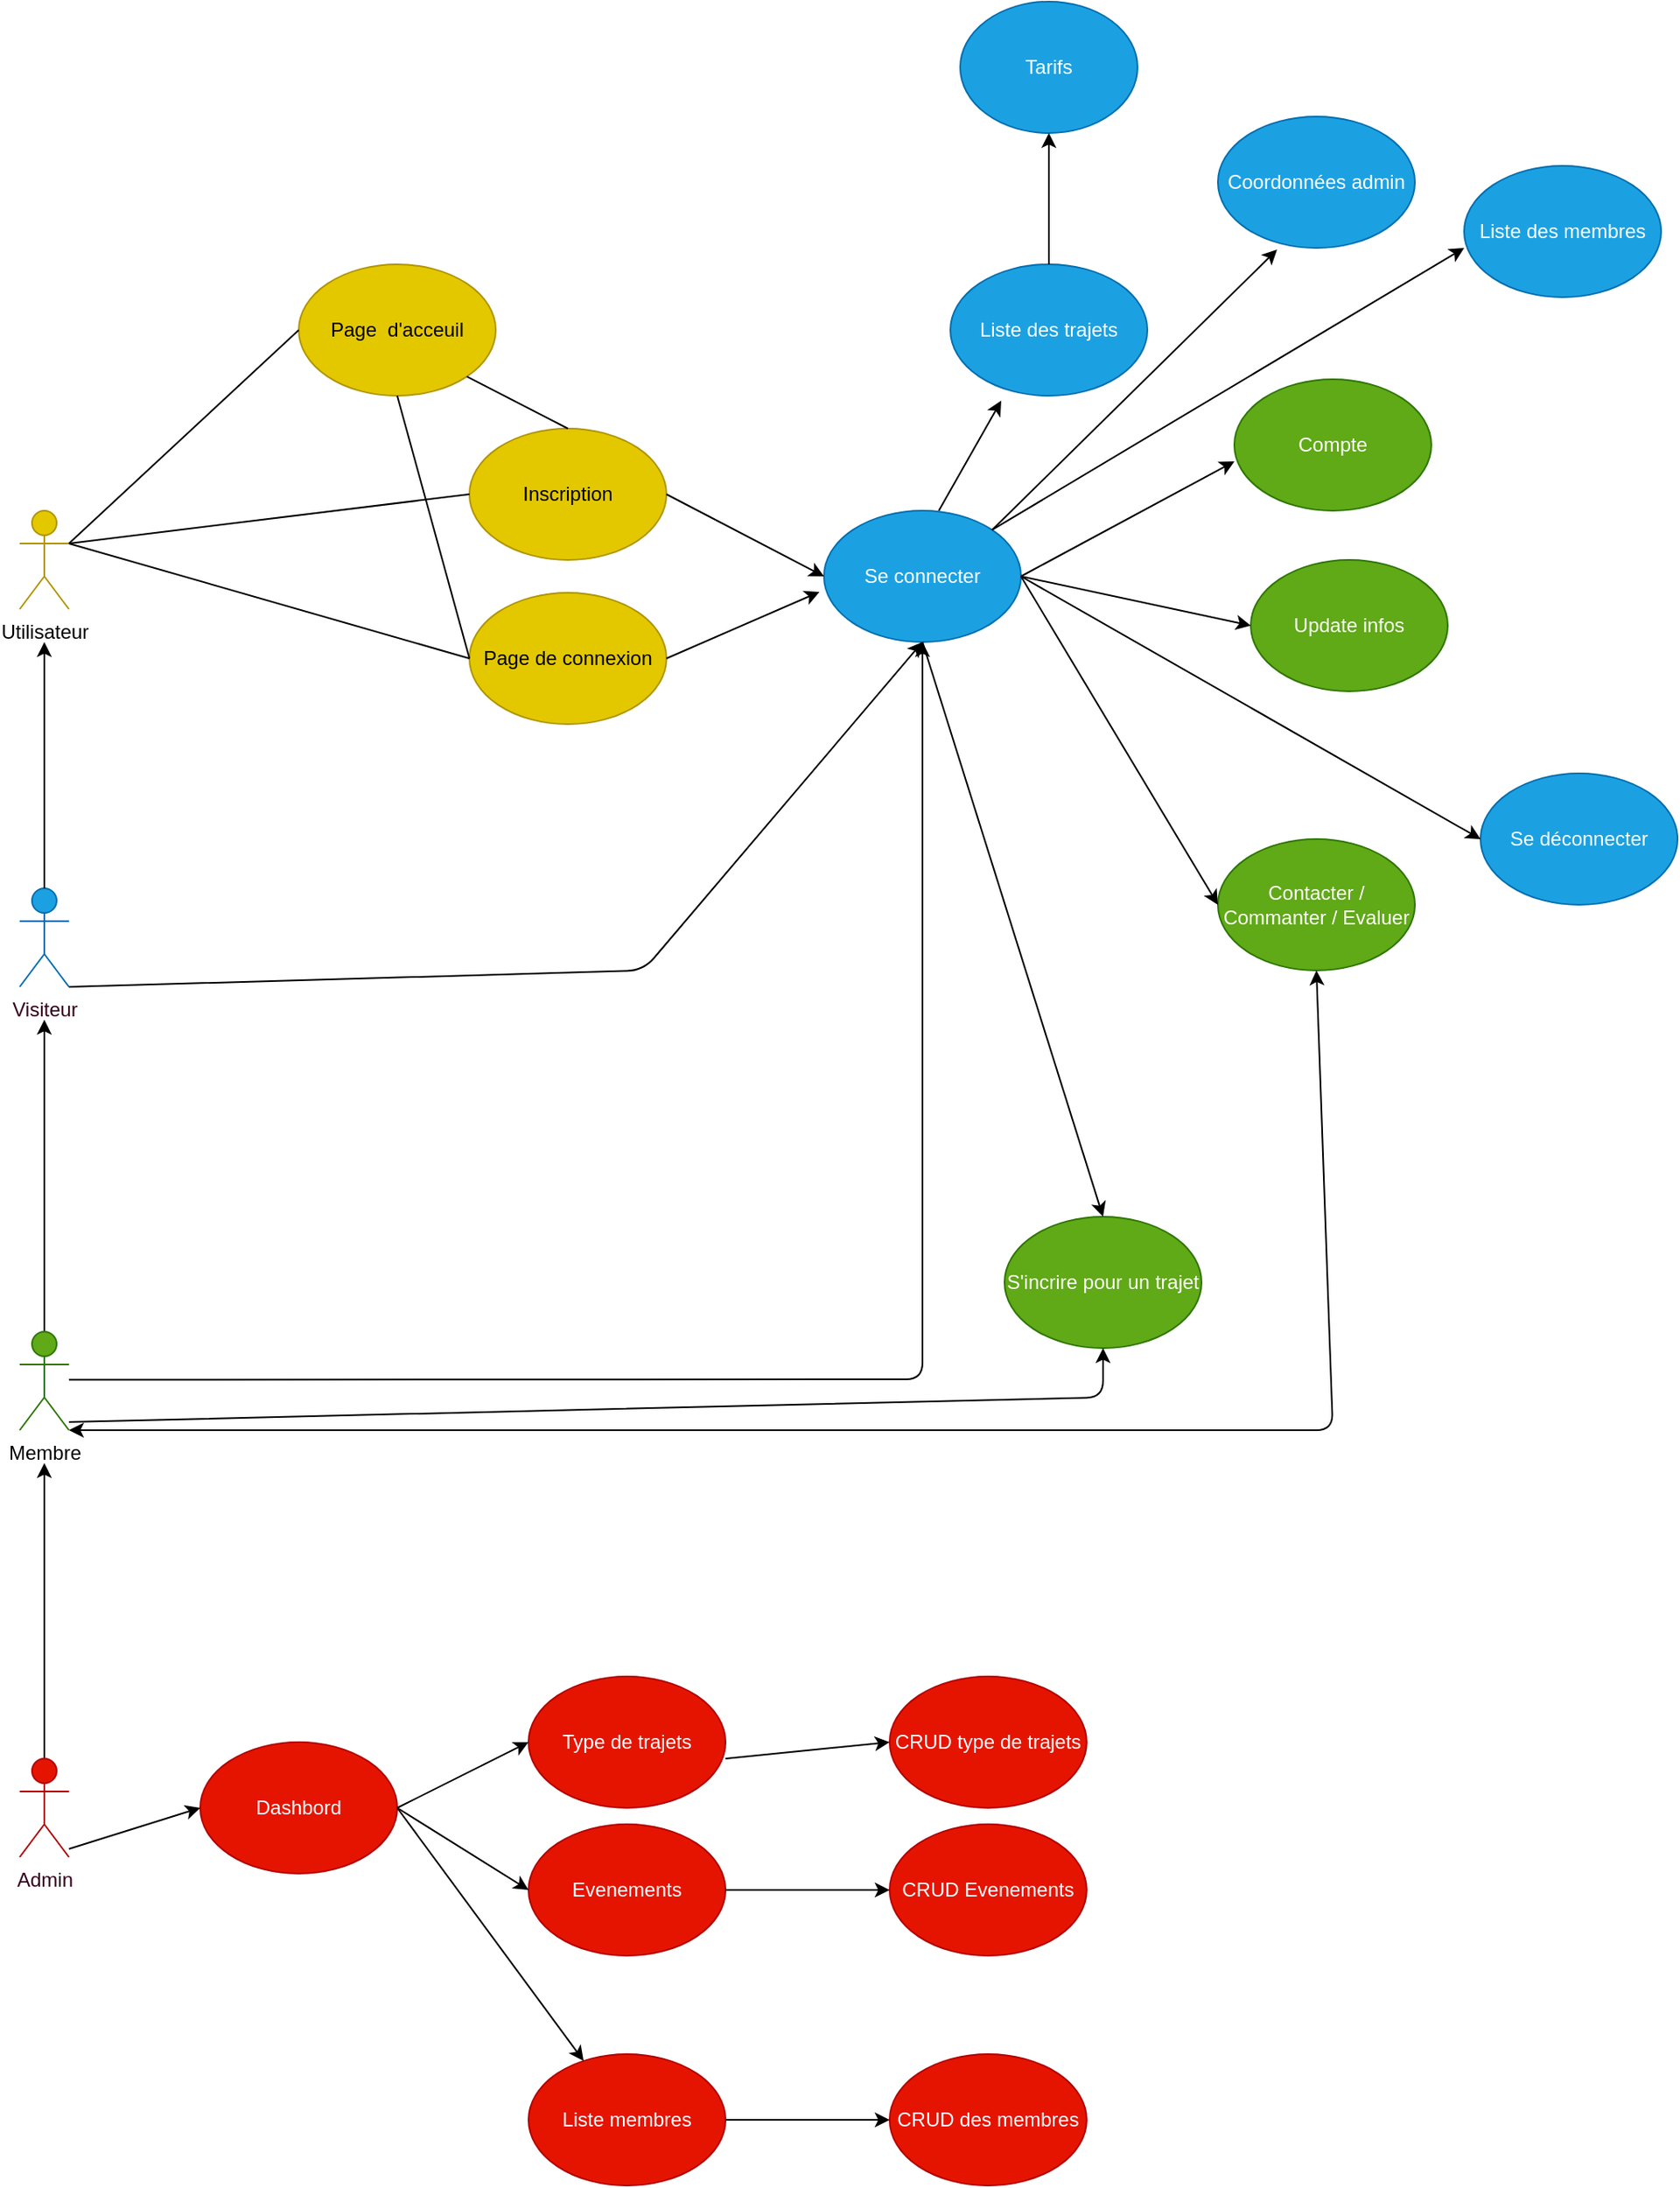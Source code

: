 <mxfile version="15.0.3" type="device"><diagram id="e3aWmIzPHNLhXmILQkSP" name="Page-1"><mxGraphModel dx="868" dy="1581" grid="1" gridSize="10" guides="1" tooltips="1" connect="1" arrows="1" fold="1" page="1" pageScale="1" pageWidth="827" pageHeight="1169" math="0" shadow="0"><root><mxCell id="0"/><mxCell id="1" parent="0"/><mxCell id="nPcNoete0y4UvWOdISO1-1" value="&lt;font color=&quot;#33001A&quot;&gt;Visiteur&lt;/font&gt;" style="shape=umlActor;verticalLabelPosition=bottom;verticalAlign=top;html=1;outlineConnect=0;fillColor=#1ba1e2;strokeColor=#006EAF;fontColor=#ffffff;" parent="1" vertex="1"><mxGeometry x="140" y="230" width="30" height="60" as="geometry"/></mxCell><mxCell id="nPcNoete0y4UvWOdISO1-8" style="edgeStyle=orthogonalEdgeStyle;rounded=0;orthogonalLoop=1;jettySize=auto;html=1;" parent="1" source="nPcNoete0y4UvWOdISO1-2" edge="1"><mxGeometry relative="1" as="geometry"><mxPoint x="155" y="310" as="targetPoint"/></mxGeometry></mxCell><mxCell id="nPcNoete0y4UvWOdISO1-2" value="&lt;font color=&quot;#0000000000&quot;&gt;Membre&lt;/font&gt;" style="shape=umlActor;verticalLabelPosition=bottom;verticalAlign=top;html=1;outlineConnect=0;fillColor=#60a917;strokeColor=#2D7600;fontColor=#ffffff;" parent="1" vertex="1"><mxGeometry x="140" y="500" width="30" height="60" as="geometry"/></mxCell><mxCell id="nPcNoete0y4UvWOdISO1-7" style="edgeStyle=orthogonalEdgeStyle;rounded=0;orthogonalLoop=1;jettySize=auto;html=1;" parent="1" source="nPcNoete0y4UvWOdISO1-4" edge="1"><mxGeometry relative="1" as="geometry"><mxPoint x="155" y="580" as="targetPoint"/></mxGeometry></mxCell><mxCell id="nPcNoete0y4UvWOdISO1-4" value="&lt;font color=&quot;#33001A&quot;&gt;Admin&lt;/font&gt;" style="shape=umlActor;verticalLabelPosition=bottom;verticalAlign=top;html=1;outlineConnect=0;fillColor=#e51400;strokeColor=#B20000;fontColor=#ffffff;" parent="1" vertex="1"><mxGeometry x="140" y="760" width="30" height="60" as="geometry"/></mxCell><mxCell id="nPcNoete0y4UvWOdISO1-10" value="Page&amp;nbsp; d'acceuil" style="ellipse;whiteSpace=wrap;html=1;fillColor=#e3c800;strokeColor=#B09500;fontColor=#000000;" parent="1" vertex="1"><mxGeometry x="310" y="-150" width="120" height="80" as="geometry"/></mxCell><mxCell id="nPcNoete0y4UvWOdISO1-11" value="Page de connexion" style="ellipse;whiteSpace=wrap;html=1;fillColor=#e3c800;strokeColor=#B09500;fontColor=#000000;" parent="1" vertex="1"><mxGeometry x="414" y="50" width="120" height="80" as="geometry"/></mxCell><mxCell id="nPcNoete0y4UvWOdISO1-12" value="Liste des membres" style="ellipse;whiteSpace=wrap;html=1;fillColor=#1ba1e2;strokeColor=#006EAF;fontColor=#ffffff;" parent="1" vertex="1"><mxGeometry x="1020" y="-210" width="120" height="80" as="geometry"/></mxCell><mxCell id="nPcNoete0y4UvWOdISO1-13" value="Coordonnées admin" style="ellipse;whiteSpace=wrap;html=1;fillColor=#1ba1e2;strokeColor=#006EAF;fontColor=#ffffff;" parent="1" vertex="1"><mxGeometry x="870" y="-240" width="120" height="80" as="geometry"/></mxCell><mxCell id="nPcNoete0y4UvWOdISO1-14" value="Inscription" style="ellipse;whiteSpace=wrap;html=1;fillColor=#e3c800;strokeColor=#B09500;fontColor=#000000;" parent="1" vertex="1"><mxGeometry x="414" y="-50" width="120" height="80" as="geometry"/></mxCell><mxCell id="nPcNoete0y4UvWOdISO1-15" value="Liste des trajets" style="ellipse;whiteSpace=wrap;html=1;fillColor=#1ba1e2;strokeColor=#006EAF;fontColor=#ffffff;" parent="1" vertex="1"><mxGeometry x="707" y="-150" width="120" height="80" as="geometry"/></mxCell><mxCell id="nPcNoete0y4UvWOdISO1-20" value="" style="endArrow=none;html=1;entryX=0;entryY=0.5;entryDx=0;entryDy=0;exitX=1;exitY=0.333;exitDx=0;exitDy=0;exitPerimeter=0;" parent="1" source="QYfMWp9gE0mXoaha7tp3-1" target="nPcNoete0y4UvWOdISO1-11" edge="1"><mxGeometry width="50" height="50" relative="1" as="geometry"><mxPoint x="180" y="270" as="sourcePoint"/><mxPoint x="230" y="220" as="targetPoint"/></mxGeometry></mxCell><mxCell id="nPcNoete0y4UvWOdISO1-22" value="Se connecter" style="ellipse;whiteSpace=wrap;html=1;fillColor=#1ba1e2;strokeColor=#006EAF;fontColor=#ffffff;" parent="1" vertex="1"><mxGeometry x="630" width="120" height="80" as="geometry"/></mxCell><mxCell id="nPcNoete0y4UvWOdISO1-23" value="" style="endArrow=none;html=1;entryX=0;entryY=0.5;entryDx=0;entryDy=0;exitX=1;exitY=0.333;exitDx=0;exitDy=0;exitPerimeter=0;" parent="1" source="QYfMWp9gE0mXoaha7tp3-1" target="nPcNoete0y4UvWOdISO1-14" edge="1"><mxGeometry width="50" height="50" relative="1" as="geometry"><mxPoint x="180" y="270" as="sourcePoint"/><mxPoint x="230" y="220" as="targetPoint"/></mxGeometry></mxCell><mxCell id="nPcNoete0y4UvWOdISO1-24" value="" style="endArrow=classic;html=1;entryX=0;entryY=0.5;entryDx=0;entryDy=0;exitX=1;exitY=0.5;exitDx=0;exitDy=0;" parent="1" source="nPcNoete0y4UvWOdISO1-14" target="nPcNoete0y4UvWOdISO1-22" edge="1"><mxGeometry width="50" height="50" relative="1" as="geometry"><mxPoint x="430" as="sourcePoint"/><mxPoint x="480" y="-50" as="targetPoint"/></mxGeometry></mxCell><mxCell id="nPcNoete0y4UvWOdISO1-25" value="" style="endArrow=classic;html=1;entryX=-0.023;entryY=0.618;entryDx=0;entryDy=0;entryPerimeter=0;exitX=1;exitY=0.5;exitDx=0;exitDy=0;" parent="1" source="nPcNoete0y4UvWOdISO1-11" target="nPcNoete0y4UvWOdISO1-22" edge="1"><mxGeometry width="50" height="50" relative="1" as="geometry"><mxPoint x="430" y="100" as="sourcePoint"/><mxPoint x="480" y="50" as="targetPoint"/></mxGeometry></mxCell><mxCell id="nPcNoete0y4UvWOdISO1-26" value="" style="endArrow=classic;html=1;entryX=0.5;entryY=1;entryDx=0;entryDy=0;" parent="1" target="nPcNoete0y4UvWOdISO1-22" edge="1"><mxGeometry width="50" height="50" relative="1" as="geometry"><mxPoint x="170" y="529.29" as="sourcePoint"/><mxPoint x="230" y="529.29" as="targetPoint"/><Array as="points"><mxPoint x="690" y="529"/></Array></mxGeometry></mxCell><mxCell id="nPcNoete0y4UvWOdISO1-27" value="Compte" style="ellipse;whiteSpace=wrap;html=1;fillColor=#60a917;strokeColor=#2D7600;fontColor=#ffffff;" parent="1" vertex="1"><mxGeometry x="880" y="-80" width="120" height="80" as="geometry"/></mxCell><mxCell id="nPcNoete0y4UvWOdISO1-28" value="Update infos" style="ellipse;whiteSpace=wrap;html=1;fillColor=#60a917;strokeColor=#2D7600;fontColor=#ffffff;" parent="1" vertex="1"><mxGeometry x="890" y="30" width="120" height="80" as="geometry"/></mxCell><mxCell id="nPcNoete0y4UvWOdISO1-29" value="" style="endArrow=classic;html=1;entryX=0;entryY=0.625;entryDx=0;entryDy=0;entryPerimeter=0;" parent="1" target="nPcNoete0y4UvWOdISO1-27" edge="1"><mxGeometry width="50" height="50" relative="1" as="geometry"><mxPoint x="750" y="40" as="sourcePoint"/><mxPoint x="810" y="-10" as="targetPoint"/></mxGeometry></mxCell><mxCell id="nPcNoete0y4UvWOdISO1-30" value="" style="endArrow=classic;html=1;entryX=0;entryY=0.5;entryDx=0;entryDy=0;exitX=1;exitY=0.5;exitDx=0;exitDy=0;" parent="1" source="nPcNoete0y4UvWOdISO1-22" target="nPcNoete0y4UvWOdISO1-28" edge="1"><mxGeometry width="50" height="50" relative="1" as="geometry"><mxPoint x="870" y="250" as="sourcePoint"/><mxPoint x="620" y="240" as="targetPoint"/></mxGeometry></mxCell><mxCell id="nPcNoete0y4UvWOdISO1-31" value="Contacter / Commanter / Evaluer" style="ellipse;whiteSpace=wrap;html=1;fillColor=#60a917;strokeColor=#2D7600;fontColor=#ffffff;" parent="1" vertex="1"><mxGeometry x="870" y="200" width="120" height="80" as="geometry"/></mxCell><mxCell id="nPcNoete0y4UvWOdISO1-32" value="" style="endArrow=classic;html=1;entryX=0;entryY=0.5;entryDx=0;entryDy=0;" parent="1" target="nPcNoete0y4UvWOdISO1-31" edge="1"><mxGeometry width="50" height="50" relative="1" as="geometry"><mxPoint x="750" y="40" as="sourcePoint"/><mxPoint x="870" y="240" as="targetPoint"/></mxGeometry></mxCell><mxCell id="nPcNoete0y4UvWOdISO1-34" value="" style="endArrow=classic;startArrow=classic;html=1;entryX=0.5;entryY=1;entryDx=0;entryDy=0;exitX=1;exitY=1;exitDx=0;exitDy=0;exitPerimeter=0;" parent="1" source="nPcNoete0y4UvWOdISO1-2" target="nPcNoete0y4UvWOdISO1-31" edge="1"><mxGeometry width="50" height="50" relative="1" as="geometry"><mxPoint x="170" y="540" as="sourcePoint"/><mxPoint x="940" y="250" as="targetPoint"/><Array as="points"><mxPoint x="940" y="560"/></Array></mxGeometry></mxCell><mxCell id="nPcNoete0y4UvWOdISO1-38" value="S'incrire pour un trajet" style="ellipse;whiteSpace=wrap;html=1;fillColor=#60a917;strokeColor=#2D7600;fontColor=#ffffff;" parent="1" vertex="1"><mxGeometry x="740" y="430" width="120" height="80" as="geometry"/></mxCell><mxCell id="nPcNoete0y4UvWOdISO1-39" value="" style="endArrow=classic;html=1;entryX=0.5;entryY=1;entryDx=0;entryDy=0;" parent="1" target="nPcNoete0y4UvWOdISO1-38" edge="1"><mxGeometry width="50" height="50" relative="1" as="geometry"><mxPoint x="170" y="555" as="sourcePoint"/><mxPoint x="220" y="505" as="targetPoint"/><Array as="points"><mxPoint x="800" y="540"/></Array></mxGeometry></mxCell><mxCell id="nPcNoete0y4UvWOdISO1-40" value="" style="endArrow=classic;html=1;exitX=0.5;exitY=1;exitDx=0;exitDy=0;entryX=0.5;entryY=0;entryDx=0;entryDy=0;" parent="1" source="nPcNoete0y4UvWOdISO1-22" target="nPcNoete0y4UvWOdISO1-38" edge="1"><mxGeometry width="50" height="50" relative="1" as="geometry"><mxPoint x="860" y="140" as="sourcePoint"/><mxPoint x="579" y="160" as="targetPoint"/></mxGeometry></mxCell><mxCell id="nPcNoete0y4UvWOdISO1-41" value="&lt;div&gt;Tarifs&lt;/div&gt;" style="ellipse;whiteSpace=wrap;html=1;fillColor=#1ba1e2;strokeColor=#006EAF;fontColor=#ffffff;" parent="1" vertex="1"><mxGeometry x="713" y="-310" width="108" height="80" as="geometry"/></mxCell><mxCell id="nPcNoete0y4UvWOdISO1-43" value="Dashbord" style="ellipse;whiteSpace=wrap;html=1;fillColor=#e51400;strokeColor=#B20000;fontColor=#ffffff;" parent="1" vertex="1"><mxGeometry x="250" y="750" width="120" height="80" as="geometry"/></mxCell><mxCell id="nPcNoete0y4UvWOdISO1-44" value="Liste membres" style="ellipse;whiteSpace=wrap;html=1;fillColor=#e51400;strokeColor=#B20000;fontColor=#ffffff;" parent="1" vertex="1"><mxGeometry x="450" y="940" width="120" height="80" as="geometry"/></mxCell><mxCell id="nPcNoete0y4UvWOdISO1-45" value="CRUD des membres" style="ellipse;whiteSpace=wrap;html=1;fillColor=#e51400;strokeColor=#B20000;fontColor=#ffffff;" parent="1" vertex="1"><mxGeometry x="670" y="940" width="120" height="80" as="geometry"/></mxCell><mxCell id="nPcNoete0y4UvWOdISO1-46" value="Type de trajets" style="ellipse;whiteSpace=wrap;html=1;fillColor=#e51400;strokeColor=#B20000;fontColor=#ffffff;" parent="1" vertex="1"><mxGeometry x="450" y="710" width="120" height="80" as="geometry"/></mxCell><mxCell id="nPcNoete0y4UvWOdISO1-47" value="CRUD type de trajets" style="ellipse;whiteSpace=wrap;html=1;fillColor=#e51400;strokeColor=#B20000;fontColor=#ffffff;" parent="1" vertex="1"><mxGeometry x="670" y="710" width="120" height="80" as="geometry"/></mxCell><mxCell id="nPcNoete0y4UvWOdISO1-48" value="Evenements" style="ellipse;whiteSpace=wrap;html=1;fillColor=#e51400;strokeColor=#B20000;fontColor=#ffffff;" parent="1" vertex="1"><mxGeometry x="450" y="800" width="120" height="80" as="geometry"/></mxCell><mxCell id="nPcNoete0y4UvWOdISO1-49" value="CRUD Evenements" style="ellipse;whiteSpace=wrap;html=1;fillColor=#e51400;strokeColor=#B20000;fontColor=#ffffff;" parent="1" vertex="1"><mxGeometry x="670" y="800" width="120" height="80" as="geometry"/></mxCell><mxCell id="nPcNoete0y4UvWOdISO1-50" value="" style="endArrow=classic;html=1;entryX=0;entryY=0.5;entryDx=0;entryDy=0;" parent="1" target="nPcNoete0y4UvWOdISO1-43" edge="1"><mxGeometry width="50" height="50" relative="1" as="geometry"><mxPoint x="170" y="815" as="sourcePoint"/><mxPoint x="220" y="765" as="targetPoint"/></mxGeometry></mxCell><mxCell id="nPcNoete0y4UvWOdISO1-51" value="" style="endArrow=classic;html=1;exitX=1;exitY=0.5;exitDx=0;exitDy=0;" parent="1" source="nPcNoete0y4UvWOdISO1-43" target="nPcNoete0y4UvWOdISO1-44" edge="1"><mxGeometry width="50" height="50" relative="1" as="geometry"><mxPoint x="170" y="820" as="sourcePoint"/><mxPoint x="220" y="770" as="targetPoint"/></mxGeometry></mxCell><mxCell id="nPcNoete0y4UvWOdISO1-52" value="" style="endArrow=classic;html=1;entryX=0;entryY=0.5;entryDx=0;entryDy=0;" parent="1" target="nPcNoete0y4UvWOdISO1-46" edge="1"><mxGeometry width="50" height="50" relative="1" as="geometry"><mxPoint x="370" y="790" as="sourcePoint"/><mxPoint x="420" y="740" as="targetPoint"/></mxGeometry></mxCell><mxCell id="nPcNoete0y4UvWOdISO1-53" value="" style="endArrow=classic;html=1;entryX=0;entryY=0.5;entryDx=0;entryDy=0;exitX=1;exitY=0.5;exitDx=0;exitDy=0;" parent="1" source="nPcNoete0y4UvWOdISO1-43" target="nPcNoete0y4UvWOdISO1-48" edge="1"><mxGeometry width="50" height="50" relative="1" as="geometry"><mxPoint x="364" y="800" as="sourcePoint"/><mxPoint x="414" y="750" as="targetPoint"/></mxGeometry></mxCell><mxCell id="nPcNoete0y4UvWOdISO1-54" value="" style="endArrow=classic;html=1;entryX=0;entryY=0.5;entryDx=0;entryDy=0;" parent="1" target="nPcNoete0y4UvWOdISO1-47" edge="1"><mxGeometry width="50" height="50" relative="1" as="geometry"><mxPoint x="570" y="760" as="sourcePoint"/><mxPoint x="620" y="710" as="targetPoint"/></mxGeometry></mxCell><mxCell id="nPcNoete0y4UvWOdISO1-55" value="" style="endArrow=classic;html=1;entryX=0;entryY=0.5;entryDx=0;entryDy=0;" parent="1" target="nPcNoete0y4UvWOdISO1-49" edge="1"><mxGeometry width="50" height="50" relative="1" as="geometry"><mxPoint x="570" y="840" as="sourcePoint"/><mxPoint x="620" y="790" as="targetPoint"/></mxGeometry></mxCell><mxCell id="nPcNoete0y4UvWOdISO1-56" value="" style="endArrow=classic;html=1;entryX=0;entryY=0.5;entryDx=0;entryDy=0;exitX=1;exitY=0.5;exitDx=0;exitDy=0;" parent="1" source="nPcNoete0y4UvWOdISO1-44" target="nPcNoete0y4UvWOdISO1-45" edge="1"><mxGeometry width="50" height="50" relative="1" as="geometry"><mxPoint x="370" y="980" as="sourcePoint"/><mxPoint x="420" y="930" as="targetPoint"/></mxGeometry></mxCell><mxCell id="QYfMWp9gE0mXoaha7tp3-1" value="Utilisateur" style="shape=umlActor;verticalLabelPosition=bottom;verticalAlign=top;html=1;outlineConnect=0;fillColor=#e3c800;strokeColor=#B09500;fontColor=#000000;" parent="1" vertex="1"><mxGeometry x="140" width="30" height="60" as="geometry"/></mxCell><mxCell id="QYfMWp9gE0mXoaha7tp3-3" value="" style="endArrow=classic;html=1;exitX=0.5;exitY=0;exitDx=0;exitDy=0;exitPerimeter=0;" parent="1" source="nPcNoete0y4UvWOdISO1-1" edge="1"><mxGeometry width="50" height="50" relative="1" as="geometry"><mxPoint x="120" y="150" as="sourcePoint"/><mxPoint x="155" y="80" as="targetPoint"/></mxGeometry></mxCell><mxCell id="QYfMWp9gE0mXoaha7tp3-4" value="" style="endArrow=classic;html=1;exitX=1;exitY=1;exitDx=0;exitDy=0;exitPerimeter=0;entryX=0.5;entryY=1;entryDx=0;entryDy=0;" parent="1" source="nPcNoete0y4UvWOdISO1-1" target="nPcNoete0y4UvWOdISO1-22" edge="1"><mxGeometry width="50" height="50" relative="1" as="geometry"><mxPoint x="470" y="170" as="sourcePoint"/><mxPoint x="520" y="120" as="targetPoint"/><Array as="points"><mxPoint x="520" y="280"/></Array></mxGeometry></mxCell><mxCell id="QYfMWp9gE0mXoaha7tp3-5" value="" style="endArrow=classic;html=1;exitX=0.583;exitY=0;exitDx=0;exitDy=0;exitPerimeter=0;entryX=0.258;entryY=1.038;entryDx=0;entryDy=0;entryPerimeter=0;" parent="1" source="nPcNoete0y4UvWOdISO1-22" target="nPcNoete0y4UvWOdISO1-15" edge="1"><mxGeometry width="50" height="50" relative="1" as="geometry"><mxPoint x="930" y="170" as="sourcePoint"/><mxPoint x="980" y="120" as="targetPoint"/></mxGeometry></mxCell><mxCell id="QYfMWp9gE0mXoaha7tp3-6" value="" style="endArrow=classic;html=1;exitX=1;exitY=0;exitDx=0;exitDy=0;entryX=0.3;entryY=1.013;entryDx=0;entryDy=0;entryPerimeter=0;" parent="1" source="nPcNoete0y4UvWOdISO1-22" target="nPcNoete0y4UvWOdISO1-13" edge="1"><mxGeometry width="50" height="50" relative="1" as="geometry"><mxPoint x="930" as="sourcePoint"/><mxPoint x="980" y="-50" as="targetPoint"/></mxGeometry></mxCell><mxCell id="QYfMWp9gE0mXoaha7tp3-7" value="" style="endArrow=classic;html=1;exitX=1;exitY=0;exitDx=0;exitDy=0;" parent="1" source="nPcNoete0y4UvWOdISO1-22" edge="1"><mxGeometry width="50" height="50" relative="1" as="geometry"><mxPoint x="930" as="sourcePoint"/><mxPoint x="1020" y="-160" as="targetPoint"/></mxGeometry></mxCell><mxCell id="QYfMWp9gE0mXoaha7tp3-8" value="" style="endArrow=classic;html=1;exitX=0.5;exitY=0;exitDx=0;exitDy=0;entryX=0.5;entryY=1;entryDx=0;entryDy=0;" parent="1" source="nPcNoete0y4UvWOdISO1-15" target="nPcNoete0y4UvWOdISO1-41" edge="1"><mxGeometry width="50" height="50" relative="1" as="geometry"><mxPoint x="930" as="sourcePoint"/><mxPoint x="980" y="-50" as="targetPoint"/></mxGeometry></mxCell><mxCell id="QYfMWp9gE0mXoaha7tp3-11" value="" style="endArrow=none;html=1;exitX=1;exitY=0.333;exitDx=0;exitDy=0;exitPerimeter=0;entryX=0;entryY=0.5;entryDx=0;entryDy=0;" parent="1" source="QYfMWp9gE0mXoaha7tp3-1" target="nPcNoete0y4UvWOdISO1-10" edge="1"><mxGeometry width="50" height="50" relative="1" as="geometry"><mxPoint x="310" as="sourcePoint"/><mxPoint x="360" y="-50" as="targetPoint"/></mxGeometry></mxCell><mxCell id="QYfMWp9gE0mXoaha7tp3-14" value="" style="endArrow=none;html=1;exitX=1;exitY=1;exitDx=0;exitDy=0;entryX=0.5;entryY=0;entryDx=0;entryDy=0;" parent="1" source="nPcNoete0y4UvWOdISO1-10" target="nPcNoete0y4UvWOdISO1-14" edge="1"><mxGeometry width="50" height="50" relative="1" as="geometry"><mxPoint x="500" as="sourcePoint"/><mxPoint x="550" y="-50" as="targetPoint"/></mxGeometry></mxCell><mxCell id="QYfMWp9gE0mXoaha7tp3-15" value="" style="endArrow=none;html=1;exitX=0.5;exitY=1;exitDx=0;exitDy=0;entryX=0;entryY=0.5;entryDx=0;entryDy=0;" parent="1" source="nPcNoete0y4UvWOdISO1-10" target="nPcNoete0y4UvWOdISO1-11" edge="1"><mxGeometry width="50" height="50" relative="1" as="geometry"><mxPoint x="500" as="sourcePoint"/><mxPoint x="550" y="-50" as="targetPoint"/></mxGeometry></mxCell><mxCell id="QYfMWp9gE0mXoaha7tp3-16" value="Se déconnecter" style="ellipse;whiteSpace=wrap;html=1;fillColor=#1ba1e2;strokeColor=#006EAF;fontColor=#ffffff;" parent="1" vertex="1"><mxGeometry x="1030" y="160" width="120" height="80" as="geometry"/></mxCell><mxCell id="QYfMWp9gE0mXoaha7tp3-17" value="" style="endArrow=classic;html=1;entryX=0;entryY=0.5;entryDx=0;entryDy=0;" parent="1" target="QYfMWp9gE0mXoaha7tp3-16" edge="1"><mxGeometry width="50" height="50" relative="1" as="geometry"><mxPoint x="750" y="40" as="sourcePoint"/><mxPoint x="700" y="270" as="targetPoint"/><Array as="points"><mxPoint x="1030" y="200"/></Array></mxGeometry></mxCell></root></mxGraphModel></diagram></mxfile>